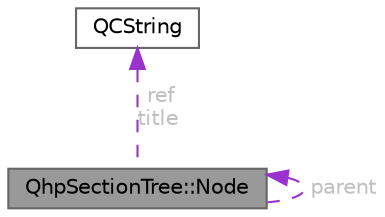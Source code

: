 digraph "QhpSectionTree::Node"
{
 // INTERACTIVE_SVG=YES
 // LATEX_PDF_SIZE
  bgcolor="transparent";
  edge [fontname=Helvetica,fontsize=10,labelfontname=Helvetica,labelfontsize=10];
  node [fontname=Helvetica,fontsize=10,shape=box,height=0.2,width=0.4];
  Node1 [id="Node000001",label="QhpSectionTree::Node",height=0.2,width=0.4,color="gray40", fillcolor="grey60", style="filled", fontcolor="black"];
  Node1 -> Node1 [id="edge1_Node000001_Node000001",dir="back",color="darkorchid3",style="dashed",label=" parent",fontcolor="grey" ];
  Node2 -> Node1 [id="edge2_Node000001_Node000002",dir="back",color="darkorchid3",style="dashed",label=" ref\ntitle",fontcolor="grey" ];
  Node2 [id="Node000002",label="QCString",height=0.2,width=0.4,color="gray40", fillcolor="white", style="filled",URL="$d9/d45/class_q_c_string.html",tooltip="This is an alternative implementation of QCString."];
}
